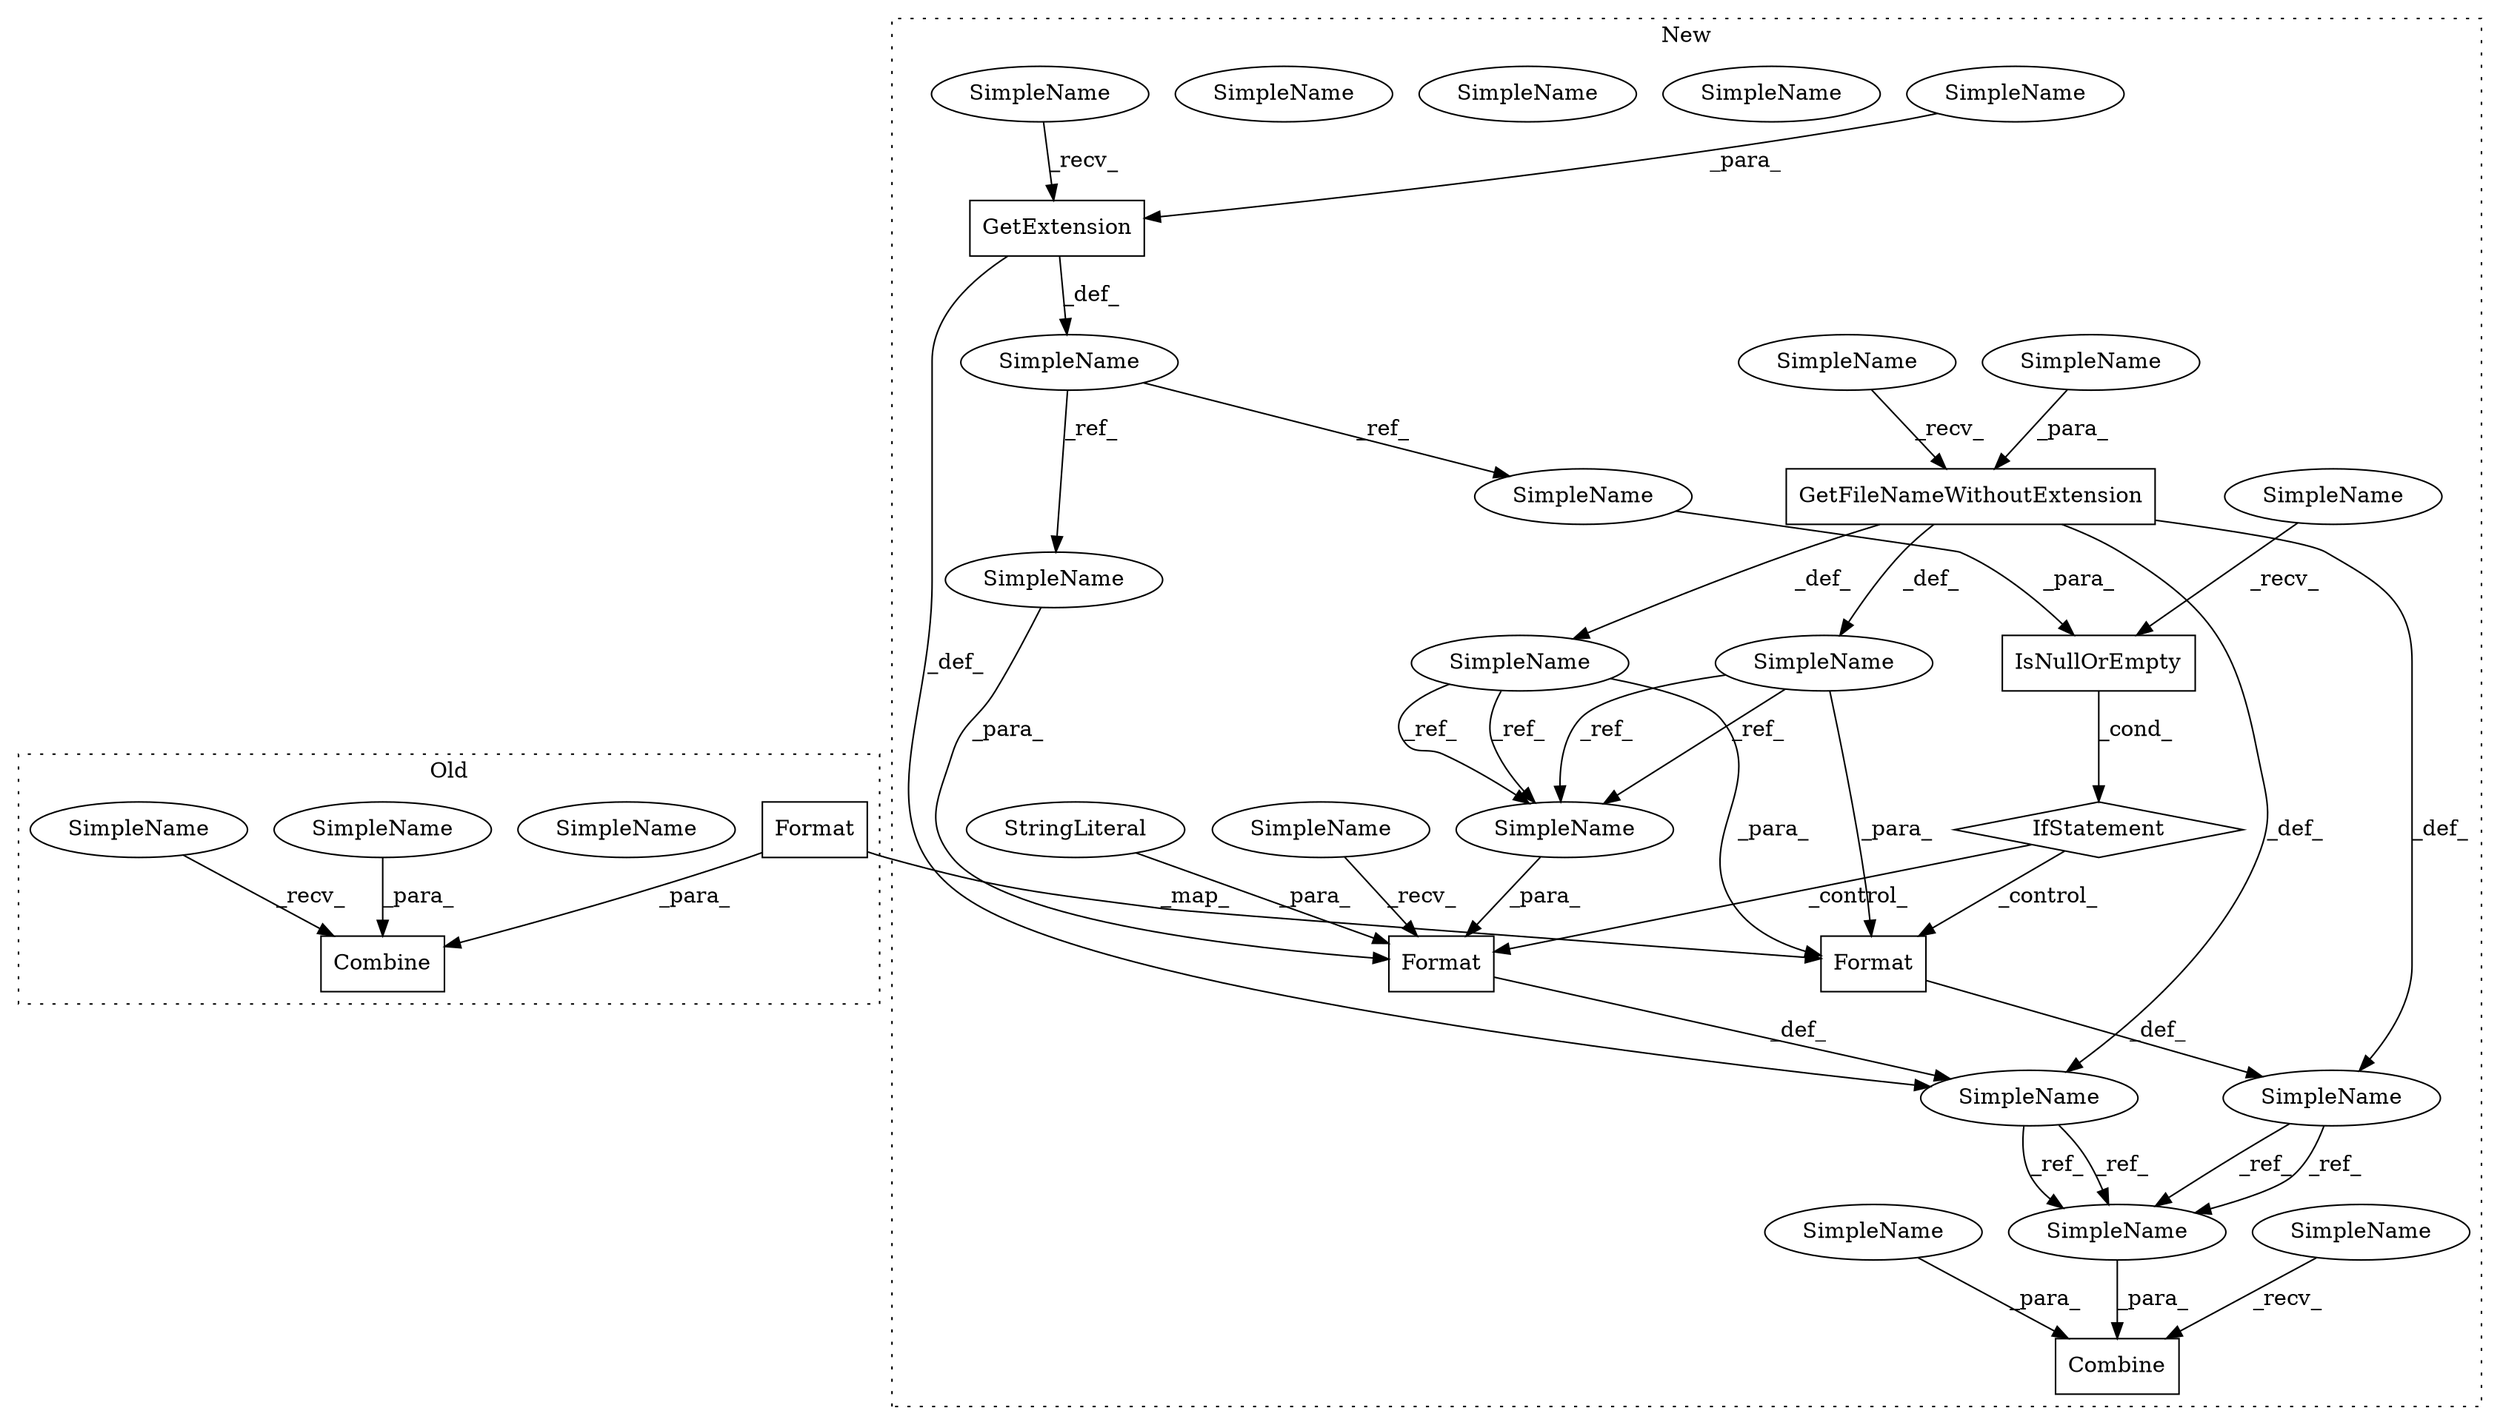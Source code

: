 digraph G {
subgraph cluster0 {
1 [label="Format" a="32" s="8861,8887" l="7,1" shape="box"];
11 [label="Combine" a="32" s="8835,8888" l="8,1" shape="box"];
20 [label="SimpleName" a="42" s="8843" l="9" shape="ellipse"];
22 [label="SimpleName" a="42" s="8843" l="9" shape="ellipse"];
32 [label="SimpleName" a="42" s="8830" l="4" shape="ellipse"];
label = "Old";
style="dotted";
}
subgraph cluster1 {
2 [label="Format" a="32" s="9882,9908" l="7,1" shape="box"];
3 [label="IfStatement" a="25" s="9872" l="3" shape="diamond"];
4 [label="IsNullOrEmpty" a="32" s="9854,9871" l="14,1" shape="box"];
5 [label="Format" a="32" s="9919,9949" l="7,1" shape="box"];
6 [label="SimpleName" a="42" s="9912" l="6" shape="ellipse"];
7 [label="SimpleName" a="42" s="9847" l="6" shape="ellipse"];
8 [label="StringLiteral" a="45" s="9926" l="8" shape="ellipse"];
9 [label="SimpleName" a="42" s="9840" l="4" shape="ellipse"];
10 [label="Combine" a="32" s="9987,10010" l="8,1" shape="box"];
12 [label="GetFileNameWithoutExtension" a="32" s="9382,9418" l="28,1" shape="box"];
13 [label="SimpleName" a="42" s="9366" l="8" shape="ellipse"];
14 [label="SimpleName" a="42" s="9488" l="8" shape="ellipse"];
15 [label="SimpleName" a="42" s="9318" l="3" shape="ellipse"];
16 [label="SimpleName" a="42" s="9840" l="4" shape="ellipse"];
17 [label="GetExtension" a="32" s="9330,9351" l="13,1" shape="box"];
18 [label="SimpleName" a="42" s="9343" l="8" shape="ellipse"];
19 [label="SimpleName" a="42" s="9410" l="8" shape="ellipse"];
21 [label="SimpleName" a="42" s="9936" l="8" shape="ellipse"];
23 [label="SimpleName" a="42" s="9946" l="3" shape="ellipse"];
24 [label="SimpleName" a="42" s="9868" l="3" shape="ellipse"];
25 [label="SimpleName" a="42" s="10006" l="4" shape="ellipse"];
26 [label="SimpleName" a="42" s="9995" l="9" shape="ellipse"];
27 [label="SimpleName" a="42" s="10006" l="4" shape="ellipse"];
28 [label="SimpleName" a="42" s="9982" l="4" shape="ellipse"];
29 [label="SimpleName" a="42" s="9377" l="4" shape="ellipse"];
30 [label="SimpleName" a="42" s="9325" l="4" shape="ellipse"];
31 [label="SimpleName" a="42" s="9995" l="9" shape="ellipse"];
33 [label="SimpleName" a="42" s="9936" l="8" shape="ellipse"];
label = "New";
style="dotted";
}
1 -> 11 [label="_para_"];
1 -> 2 [label="_map_"];
2 -> 16 [label="_def_"];
3 -> 2 [label="_control_"];
3 -> 5 [label="_control_"];
4 -> 3 [label="_cond_"];
5 -> 9 [label="_def_"];
6 -> 5 [label="_recv_"];
7 -> 4 [label="_recv_"];
8 -> 5 [label="_para_"];
9 -> 27 [label="_ref_"];
9 -> 27 [label="_ref_"];
12 -> 9 [label="_def_"];
12 -> 16 [label="_def_"];
12 -> 14 [label="_def_"];
12 -> 13 [label="_def_"];
13 -> 2 [label="_para_"];
13 -> 33 [label="_ref_"];
13 -> 33 [label="_ref_"];
14 -> 2 [label="_para_"];
14 -> 33 [label="_ref_"];
14 -> 33 [label="_ref_"];
15 -> 23 [label="_ref_"];
15 -> 24 [label="_ref_"];
16 -> 27 [label="_ref_"];
16 -> 27 [label="_ref_"];
17 -> 9 [label="_def_"];
17 -> 15 [label="_def_"];
18 -> 17 [label="_para_"];
19 -> 12 [label="_para_"];
22 -> 11 [label="_para_"];
23 -> 5 [label="_para_"];
24 -> 4 [label="_para_"];
27 -> 10 [label="_para_"];
28 -> 10 [label="_recv_"];
29 -> 12 [label="_recv_"];
30 -> 17 [label="_recv_"];
31 -> 10 [label="_para_"];
32 -> 11 [label="_recv_"];
33 -> 5 [label="_para_"];
}